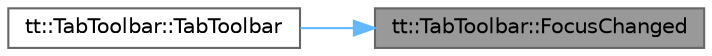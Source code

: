 digraph "tt::TabToolbar::FocusChanged"
{
 // LATEX_PDF_SIZE
  bgcolor="transparent";
  edge [fontname=Helvetica,fontsize=10,labelfontname=Helvetica,labelfontsize=10];
  node [fontname=Helvetica,fontsize=10,shape=box,height=0.2,width=0.4];
  rankdir="RL";
  Node1 [id="Node000001",label="tt::TabToolbar::FocusChanged",height=0.2,width=0.4,color="gray40", fillcolor="grey60", style="filled", fontcolor="black",tooltip=" "];
  Node1 -> Node2 [id="edge1_Node000001_Node000002",dir="back",color="steelblue1",style="solid",tooltip=" "];
  Node2 [id="Node000002",label="tt::TabToolbar::TabToolbar",height=0.2,width=0.4,color="grey40", fillcolor="white", style="filled",URL="$classtt_1_1_tab_toolbar.html#a10fe2d83acc3bea14ffcef1ca3d581e9",tooltip=" "];
}

